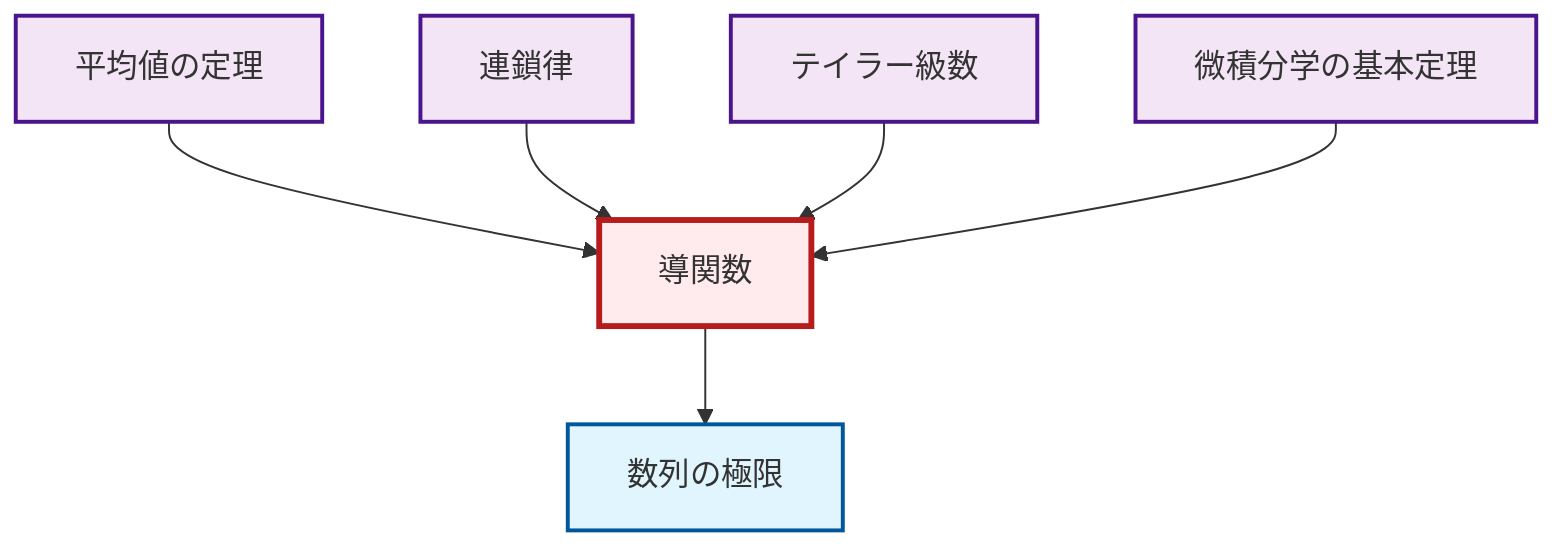 graph TD
    classDef definition fill:#e1f5fe,stroke:#01579b,stroke-width:2px
    classDef theorem fill:#f3e5f5,stroke:#4a148c,stroke-width:2px
    classDef axiom fill:#fff3e0,stroke:#e65100,stroke-width:2px
    classDef example fill:#e8f5e9,stroke:#1b5e20,stroke-width:2px
    classDef current fill:#ffebee,stroke:#b71c1c,stroke-width:3px
    thm-mean-value["平均値の定理"]:::theorem
    def-derivative["導関数"]:::definition
    thm-chain-rule["連鎖律"]:::theorem
    thm-fundamental-calculus["微積分学の基本定理"]:::theorem
    def-limit["数列の極限"]:::definition
    thm-taylor-series["テイラー級数"]:::theorem
    thm-mean-value --> def-derivative
    def-derivative --> def-limit
    thm-chain-rule --> def-derivative
    thm-taylor-series --> def-derivative
    thm-fundamental-calculus --> def-derivative
    class def-derivative current